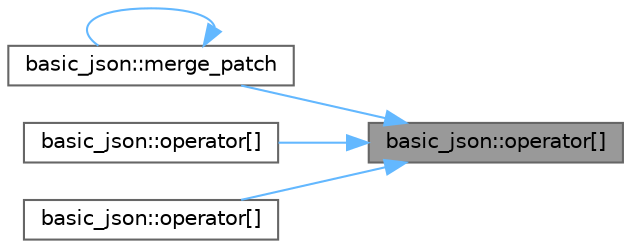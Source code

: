 digraph "basic_json::operator[]"
{
 // LATEX_PDF_SIZE
  bgcolor="transparent";
  edge [fontname=Helvetica,fontsize=10,labelfontname=Helvetica,labelfontsize=10];
  node [fontname=Helvetica,fontsize=10,shape=box,height=0.2,width=0.4];
  rankdir="RL";
  Node1 [id="Node000001",label="basic_json::operator[]",height=0.2,width=0.4,color="gray40", fillcolor="grey60", style="filled", fontcolor="black",tooltip="access specified array element"];
  Node1 -> Node2 [id="edge1_Node000001_Node000002",dir="back",color="steelblue1",style="solid",tooltip=" "];
  Node2 [id="Node000002",label="basic_json::merge_patch",height=0.2,width=0.4,color="grey40", fillcolor="white", style="filled",URL="$classbasic__json.html#a8676ac2433fe299b8d420f00a0741395",tooltip="applies a JSON Merge Patch"];
  Node2 -> Node2 [id="edge2_Node000002_Node000002",dir="back",color="steelblue1",style="solid",tooltip=" "];
  Node1 -> Node3 [id="edge3_Node000001_Node000003",dir="back",color="steelblue1",style="solid",tooltip=" "];
  Node3 [id="Node000003",label="basic_json::operator[]",height=0.2,width=0.4,color="grey40", fillcolor="white", style="filled",URL="$classbasic__json.html#a87cae3810ae0a9c56b17842b06fc405e",tooltip=" "];
  Node1 -> Node4 [id="edge4_Node000001_Node000004",dir="back",color="steelblue1",style="solid",tooltip=" "];
  Node4 [id="Node000004",label="basic_json::operator[]",height=0.2,width=0.4,color="grey40", fillcolor="white", style="filled",URL="$classbasic__json.html#ab12a4386e6913012ca4dffa0245fdf99",tooltip=" "];
}
